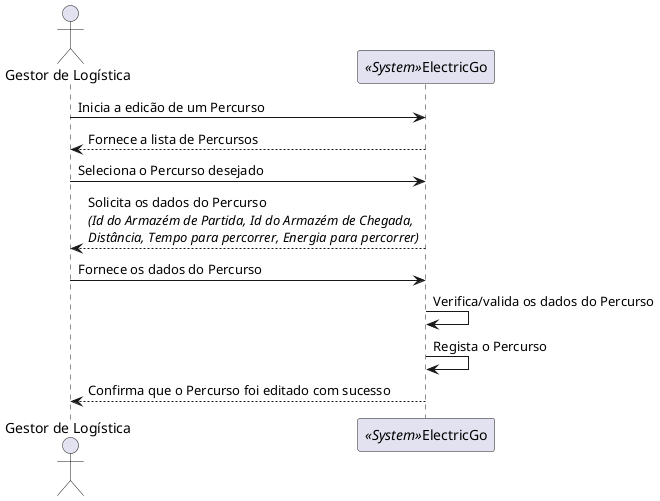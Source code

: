 @startuml
actor "Gestor de Logística" as A
participant "<i><<System>></i>ElectricGo" as S

A -> S: Inicia a edicão de um Percurso
S --> A: Fornece a lista de Percursos

A -> S: Seleciona o Percurso desejado
S --> A: Solicita os dados do Percurso\n<i>(Id do Armazém de Partida, Id do Armazém de Chegada,</i>\n<i>Distância, Tempo para percorrer, Energia para percorrer)</i>

A -> S: Fornece os dados do Percurso
S -> S: Verifica/valida os dados do Percurso
S -> S: Regista o Percurso
S --> A: Confirma que o Percurso foi editado com sucesso

@enduml
